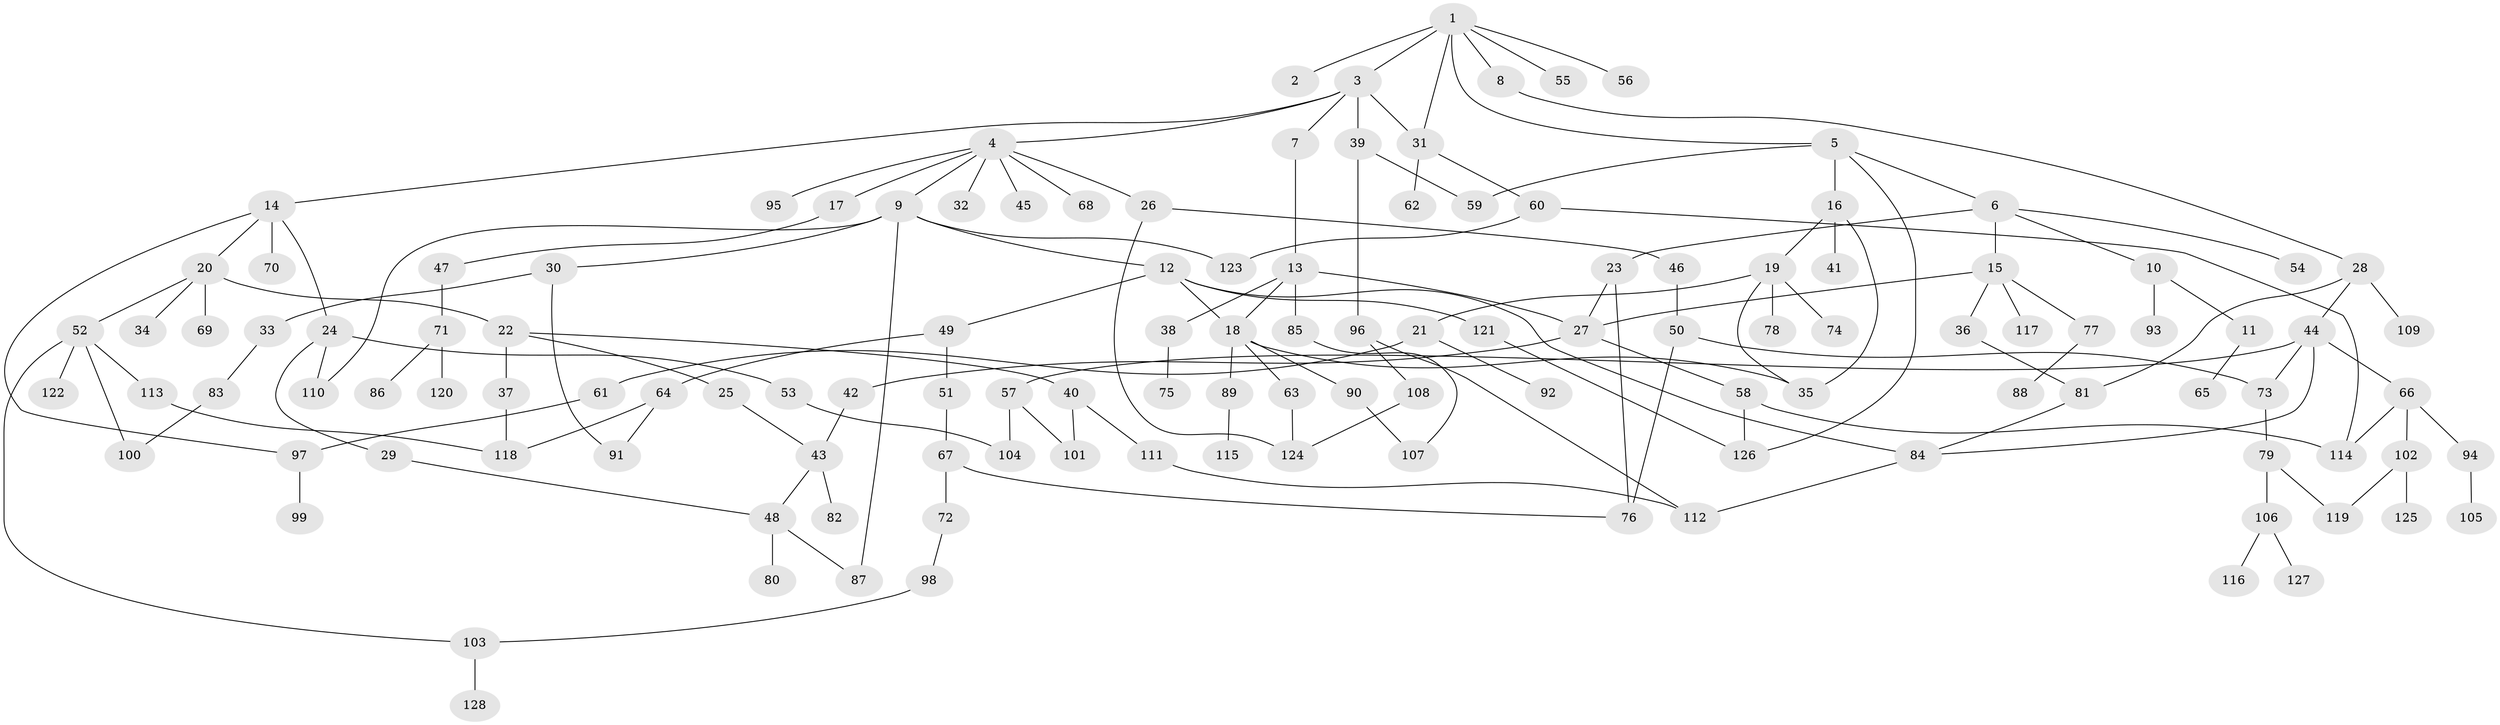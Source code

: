 // Generated by graph-tools (version 1.1) at 2025/10/02/27/25 16:10:53]
// undirected, 128 vertices, 163 edges
graph export_dot {
graph [start="1"]
  node [color=gray90,style=filled];
  1;
  2;
  3;
  4;
  5;
  6;
  7;
  8;
  9;
  10;
  11;
  12;
  13;
  14;
  15;
  16;
  17;
  18;
  19;
  20;
  21;
  22;
  23;
  24;
  25;
  26;
  27;
  28;
  29;
  30;
  31;
  32;
  33;
  34;
  35;
  36;
  37;
  38;
  39;
  40;
  41;
  42;
  43;
  44;
  45;
  46;
  47;
  48;
  49;
  50;
  51;
  52;
  53;
  54;
  55;
  56;
  57;
  58;
  59;
  60;
  61;
  62;
  63;
  64;
  65;
  66;
  67;
  68;
  69;
  70;
  71;
  72;
  73;
  74;
  75;
  76;
  77;
  78;
  79;
  80;
  81;
  82;
  83;
  84;
  85;
  86;
  87;
  88;
  89;
  90;
  91;
  92;
  93;
  94;
  95;
  96;
  97;
  98;
  99;
  100;
  101;
  102;
  103;
  104;
  105;
  106;
  107;
  108;
  109;
  110;
  111;
  112;
  113;
  114;
  115;
  116;
  117;
  118;
  119;
  120;
  121;
  122;
  123;
  124;
  125;
  126;
  127;
  128;
  1 -- 2;
  1 -- 3;
  1 -- 5;
  1 -- 8;
  1 -- 55;
  1 -- 56;
  1 -- 31;
  3 -- 4;
  3 -- 7;
  3 -- 14;
  3 -- 31;
  3 -- 39;
  4 -- 9;
  4 -- 17;
  4 -- 26;
  4 -- 32;
  4 -- 45;
  4 -- 68;
  4 -- 95;
  5 -- 6;
  5 -- 16;
  5 -- 126;
  5 -- 59;
  6 -- 10;
  6 -- 15;
  6 -- 23;
  6 -- 54;
  7 -- 13;
  8 -- 28;
  9 -- 12;
  9 -- 30;
  9 -- 87;
  9 -- 110;
  9 -- 123;
  10 -- 11;
  10 -- 93;
  11 -- 65;
  12 -- 18;
  12 -- 49;
  12 -- 121;
  12 -- 84;
  13 -- 27;
  13 -- 38;
  13 -- 85;
  13 -- 18;
  14 -- 20;
  14 -- 24;
  14 -- 70;
  14 -- 97;
  15 -- 36;
  15 -- 77;
  15 -- 117;
  15 -- 27;
  16 -- 19;
  16 -- 41;
  16 -- 35;
  17 -- 47;
  18 -- 63;
  18 -- 89;
  18 -- 90;
  18 -- 35;
  19 -- 21;
  19 -- 35;
  19 -- 74;
  19 -- 78;
  20 -- 22;
  20 -- 34;
  20 -- 52;
  20 -- 69;
  21 -- 61;
  21 -- 92;
  22 -- 25;
  22 -- 37;
  22 -- 40;
  23 -- 76;
  23 -- 27;
  24 -- 29;
  24 -- 53;
  24 -- 110;
  25 -- 43;
  26 -- 46;
  26 -- 124;
  27 -- 42;
  27 -- 58;
  28 -- 44;
  28 -- 109;
  28 -- 81;
  29 -- 48;
  30 -- 33;
  30 -- 91;
  31 -- 60;
  31 -- 62;
  33 -- 83;
  36 -- 81;
  37 -- 118;
  38 -- 75;
  39 -- 59;
  39 -- 96;
  40 -- 101;
  40 -- 111;
  42 -- 43;
  43 -- 48;
  43 -- 82;
  44 -- 57;
  44 -- 66;
  44 -- 73;
  44 -- 84;
  46 -- 50;
  47 -- 71;
  48 -- 80;
  48 -- 87;
  49 -- 51;
  49 -- 64;
  50 -- 76;
  50 -- 73;
  51 -- 67;
  52 -- 100;
  52 -- 103;
  52 -- 113;
  52 -- 122;
  53 -- 104;
  57 -- 104;
  57 -- 101;
  58 -- 126;
  58 -- 114;
  60 -- 114;
  60 -- 123;
  61 -- 97;
  63 -- 124;
  64 -- 118;
  64 -- 91;
  66 -- 94;
  66 -- 102;
  66 -- 114;
  67 -- 72;
  67 -- 76;
  71 -- 86;
  71 -- 120;
  72 -- 98;
  73 -- 79;
  77 -- 88;
  79 -- 106;
  79 -- 119;
  81 -- 84;
  83 -- 100;
  84 -- 112;
  85 -- 107;
  89 -- 115;
  90 -- 107;
  94 -- 105;
  96 -- 108;
  96 -- 112;
  97 -- 99;
  98 -- 103;
  102 -- 119;
  102 -- 125;
  103 -- 128;
  106 -- 116;
  106 -- 127;
  108 -- 124;
  111 -- 112;
  113 -- 118;
  121 -- 126;
}
